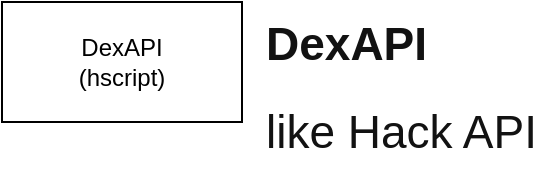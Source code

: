 <mxfile>
    <diagram id="sNIfXRBrc1sNa0THmxmB" name="Page-1">
        <mxGraphModel dx="695" dy="586" grid="1" gridSize="10" guides="1" tooltips="1" connect="1" arrows="1" fold="1" page="1" pageScale="1" pageWidth="850" pageHeight="1100" math="0" shadow="0">
            <root>
                <mxCell id="0"/>
                <mxCell id="1" parent="0"/>
                <mxCell id="2" value="DexAPI&lt;div&gt;(hscript)&lt;/div&gt;" style="rounded=0;whiteSpace=wrap;html=1;" vertex="1" parent="1">
                    <mxGeometry x="40" y="40" width="120" height="60" as="geometry"/>
                </mxCell>
                <mxCell id="3" value="&lt;h1 style=&quot;margin-top: 0px;&quot;&gt;&lt;span style=&quot;&quot;&gt;&lt;font style=&quot;color: rgb(18, 18, 18); font-size: 23px;&quot;&gt;DexAPI&lt;/font&gt;&lt;/span&gt;&lt;/h1&gt;&lt;p&gt;&lt;font style=&quot;font-size: 23px;&quot;&gt;&lt;font style=&quot;color: rgb(18, 18, 18);&quot;&gt;like Hack API&lt;/font&gt;&lt;/font&gt;&lt;/p&gt;" style="text;html=1;whiteSpace=wrap;overflow=hidden;rounded=0;align=left;" vertex="1" parent="1">
                    <mxGeometry x="170" y="40" width="140" height="80" as="geometry"/>
                </mxCell>
            </root>
        </mxGraphModel>
    </diagram>
</mxfile>